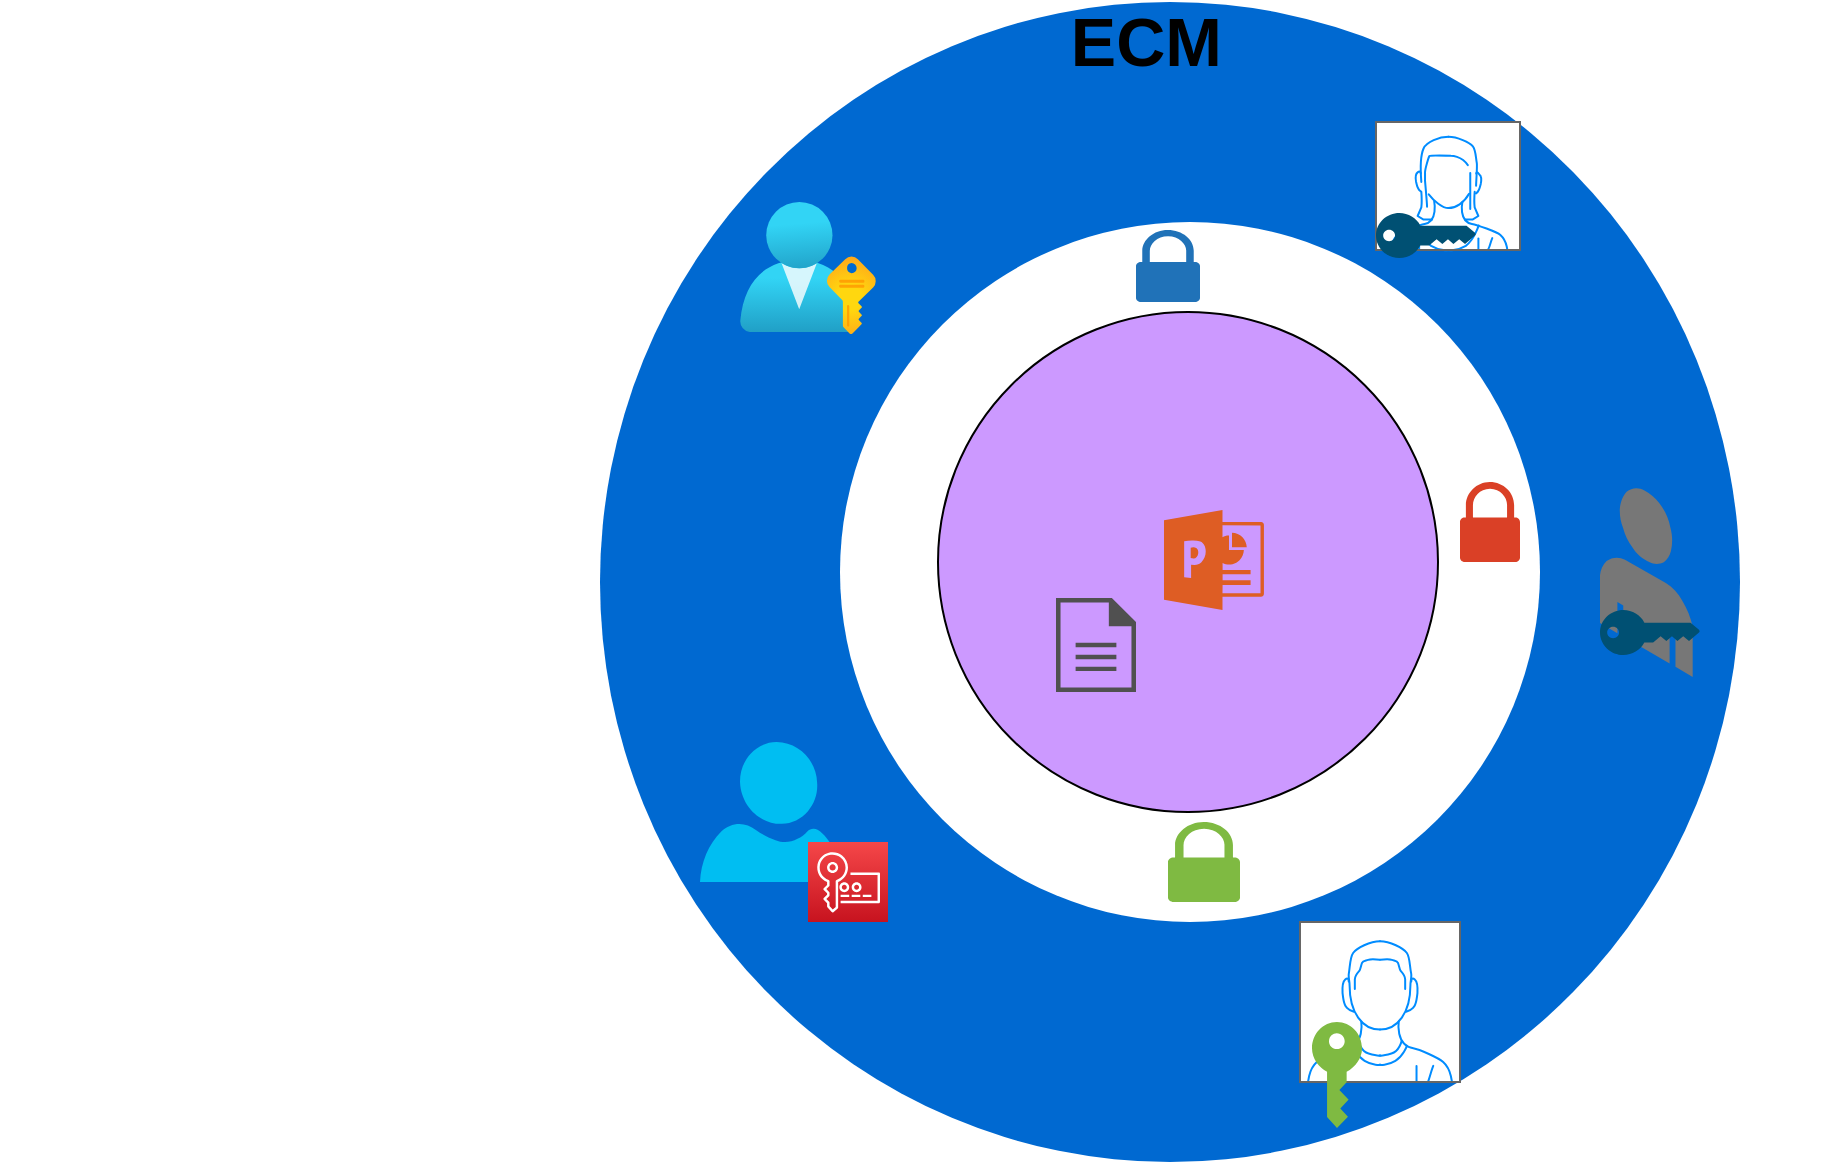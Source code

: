 <mxfile version="15.8.2" type="github">
  <diagram name="Page-1" id="3e8102d1-ef87-2e61-34e1-82d9a586fe2e">
    <mxGraphModel dx="2046" dy="589" grid="1" gridSize="10" guides="1" tooltips="1" connect="1" arrows="1" fold="1" page="1" pageScale="1" pageWidth="1100" pageHeight="850" background="none" math="0" shadow="0">
      <root>
        <mxCell id="0" />
        <mxCell id="1" parent="0" />
        <mxCell id="70666756c84bb93c-1" value="" style="ellipse;whiteSpace=wrap;html=1;rounded=0;shadow=0;comic=0;strokeWidth=1;fontFamily=Verdana;fontSize=14;strokeColor=none;fillColor=#0069D1;" parent="1" vertex="1">
          <mxGeometry x="250" y="80" width="570" height="580" as="geometry" />
        </mxCell>
        <mxCell id="70666756c84bb93c-2" value="" style="ellipse;whiteSpace=wrap;html=1;rounded=0;shadow=0;comic=0;strokeWidth=1;fontFamily=Verdana;fontSize=22;strokeColor=none;fillColor=#ffffff;fontColor=#0069D1;fontStyle=1" parent="1" vertex="1">
          <mxGeometry x="370" y="190" width="350" height="350" as="geometry" />
        </mxCell>
        <mxCell id="x3NgYkP0MZVID1S3G_IZ-7" value="" style="aspect=fixed;html=1;points=[];align=center;image;fontSize=12;image=img/lib/azure2/azure_stack/User_Subscriptions.svg;" vertex="1" parent="1">
          <mxGeometry x="320" y="180" width="68" height="66" as="geometry" />
        </mxCell>
        <mxCell id="x3NgYkP0MZVID1S3G_IZ-10" value="" style="verticalLabelPosition=bottom;html=1;verticalAlign=top;align=center;strokeColor=none;fillColor=#00BEF2;shape=mxgraph.azure.user;" vertex="1" parent="1">
          <mxGeometry x="300" y="450" width="70" height="70" as="geometry" />
        </mxCell>
        <mxCell id="x3NgYkP0MZVID1S3G_IZ-11" value="" style="verticalLabelPosition=bottom;shadow=0;dashed=0;align=center;html=1;verticalAlign=top;strokeWidth=1;shape=mxgraph.mockup.containers.userFemale;strokeColor=#666666;strokeColor2=#008cff;" vertex="1" parent="1">
          <mxGeometry x="638" y="140" width="72" height="64" as="geometry" />
        </mxCell>
        <mxCell id="x3NgYkP0MZVID1S3G_IZ-12" value="" style="verticalLabelPosition=bottom;shadow=0;dashed=0;align=center;html=1;verticalAlign=top;strokeWidth=1;shape=mxgraph.mockup.containers.userMale;strokeColor=#666666;strokeColor2=#008cff;" vertex="1" parent="1">
          <mxGeometry x="600" y="540" width="80" height="80" as="geometry" />
        </mxCell>
        <mxCell id="x3NgYkP0MZVID1S3G_IZ-13" value="" style="verticalLabelPosition=bottom;html=1;verticalAlign=top;strokeWidth=1;align=center;outlineConnect=0;dashed=0;outlineConnect=0;shape=mxgraph.aws3d.end_user;strokeColor=none;fillColor=#777777;aspect=fixed;" vertex="1" parent="1">
          <mxGeometry x="750" y="322.5" width="46.34" height="95" as="geometry" />
        </mxCell>
        <mxCell id="x3NgYkP0MZVID1S3G_IZ-14" value="" style="points=[[0,0.5,0],[0.24,0,0],[0.5,0.28,0],[0.995,0.475,0],[0.5,0.72,0],[0.24,1,0]];verticalLabelPosition=bottom;sketch=0;html=1;verticalAlign=top;aspect=fixed;align=center;pointerEvents=1;shape=mxgraph.cisco19.key;fillColor=#005073;strokeColor=none;" vertex="1" parent="1">
          <mxGeometry x="638" y="185.5" width="50" height="22.5" as="geometry" />
        </mxCell>
        <mxCell id="x3NgYkP0MZVID1S3G_IZ-15" value="" style="points=[[0,0.5,0],[0.24,0,0],[0.5,0.28,0],[0.995,0.475,0],[0.5,0.72,0],[0.24,1,0]];verticalLabelPosition=bottom;sketch=0;html=1;verticalAlign=top;aspect=fixed;align=center;pointerEvents=1;shape=mxgraph.cisco19.key;fillColor=#005073;strokeColor=none;" vertex="1" parent="1">
          <mxGeometry x="750" y="384" width="50" height="22.5" as="geometry" />
        </mxCell>
        <mxCell id="x3NgYkP0MZVID1S3G_IZ-17" value="" style="sketch=0;points=[[0,0,0],[0.25,0,0],[0.5,0,0],[0.75,0,0],[1,0,0],[0,1,0],[0.25,1,0],[0.5,1,0],[0.75,1,0],[1,1,0],[0,0.25,0],[0,0.5,0],[0,0.75,0],[1,0.25,0],[1,0.5,0],[1,0.75,0]];outlineConnect=0;fontColor=#232F3E;gradientColor=#F54749;gradientDirection=north;fillColor=#C7131F;strokeColor=#ffffff;dashed=0;verticalLabelPosition=bottom;verticalAlign=top;align=center;html=1;fontSize=12;fontStyle=0;aspect=fixed;shape=mxgraph.aws4.resourceIcon;resIcon=mxgraph.aws4.key_management_service;" vertex="1" parent="1">
          <mxGeometry x="354" y="500" width="40" height="40" as="geometry" />
        </mxCell>
        <mxCell id="x3NgYkP0MZVID1S3G_IZ-18" value="" style="sketch=0;pointerEvents=1;shadow=0;dashed=0;html=1;strokeColor=none;labelPosition=center;verticalLabelPosition=bottom;verticalAlign=top;outlineConnect=0;align=center;shape=mxgraph.office.security.lock_protected;fillColor=#2072B8;" vertex="1" parent="1">
          <mxGeometry x="518" y="194" width="32" height="36" as="geometry" />
        </mxCell>
        <mxCell id="x3NgYkP0MZVID1S3G_IZ-19" value="" style="sketch=0;pointerEvents=1;shadow=0;dashed=0;html=1;strokeColor=none;labelPosition=center;verticalLabelPosition=bottom;verticalAlign=top;outlineConnect=0;align=center;shape=mxgraph.office.security.lock_protected;fillColor=#DA4026;" vertex="1" parent="1">
          <mxGeometry x="680" y="320" width="30" height="40" as="geometry" />
        </mxCell>
        <mxCell id="x3NgYkP0MZVID1S3G_IZ-20" value="" style="shape=image;html=1;verticalAlign=top;verticalLabelPosition=bottom;labelBackgroundColor=#ffffff;imageAspect=0;aspect=fixed;image=https://cdn2.iconfinder.com/data/icons/woothemes/PNG/intruder.png" vertex="1" parent="1">
          <mxGeometry x="183" y="130" width="78" height="78" as="geometry" />
        </mxCell>
        <mxCell id="x3NgYkP0MZVID1S3G_IZ-21" value="" style="shape=image;html=1;verticalAlign=top;verticalLabelPosition=bottom;labelBackgroundColor=#ffffff;imageAspect=0;aspect=fixed;image=https://cdn0.iconfinder.com/data/icons/kameleon-free-pack-rounded/110/Hacker-128.png" vertex="1" parent="1">
          <mxGeometry x="780" y="112.5" width="90" height="90" as="geometry" />
        </mxCell>
        <mxCell id="x3NgYkP0MZVID1S3G_IZ-22" value="" style="shape=image;html=1;verticalAlign=top;verticalLabelPosition=bottom;labelBackgroundColor=#ffffff;imageAspect=0;aspect=fixed;image=https://cdn1.iconfinder.com/data/icons/competitive-strategy-and-corporate-training/512/567_Detective_hacker_incognito_spy_thief_cyber_spot_security-128.png" vertex="1" parent="1">
          <mxGeometry x="780" y="562" width="88" height="88" as="geometry" />
        </mxCell>
        <mxCell id="x3NgYkP0MZVID1S3G_IZ-23" value="" style="shape=image;html=1;verticalAlign=top;verticalLabelPosition=bottom;labelBackgroundColor=#ffffff;imageAspect=0;aspect=fixed;image=https://cdn0.iconfinder.com/data/icons/kameleon-free-pack/110/Hacker-128.png" vertex="1" parent="1">
          <mxGeometry x="172" y="530" width="100" height="100" as="geometry" />
        </mxCell>
        <mxCell id="x3NgYkP0MZVID1S3G_IZ-25" value="" style="sketch=0;pointerEvents=1;shadow=0;dashed=0;html=1;strokeColor=none;labelPosition=center;verticalLabelPosition=bottom;verticalAlign=top;outlineConnect=0;align=center;shape=mxgraph.office.security.key_permissions;fillColor=#7FBA42;" vertex="1" parent="1">
          <mxGeometry x="606" y="590" width="25" height="53" as="geometry" />
        </mxCell>
        <mxCell id="x3NgYkP0MZVID1S3G_IZ-26" value="" style="sketch=0;pointerEvents=1;shadow=0;dashed=0;html=1;strokeColor=none;labelPosition=center;verticalLabelPosition=bottom;verticalAlign=top;outlineConnect=0;align=center;shape=mxgraph.office.security.lock_protected;fillColor=#7FBA42;" vertex="1" parent="1">
          <mxGeometry x="534" y="490" width="36" height="40" as="geometry" />
        </mxCell>
        <mxCell id="x3NgYkP0MZVID1S3G_IZ-28" value="" style="ellipse;whiteSpace=wrap;html=1;aspect=fixed;fillColor=#CC99FF;" vertex="1" parent="1">
          <mxGeometry x="419" y="235" width="250" height="250" as="geometry" />
        </mxCell>
        <mxCell id="x3NgYkP0MZVID1S3G_IZ-2" value="" style="sketch=0;aspect=fixed;pointerEvents=1;shadow=0;dashed=0;html=1;strokeColor=none;labelPosition=center;verticalLabelPosition=bottom;verticalAlign=top;align=center;shape=mxgraph.mscae.other.powerpoint;fillColor=#DE5D24;" vertex="1" parent="1">
          <mxGeometry x="532" y="334" width="50" height="50" as="geometry" />
        </mxCell>
        <mxCell id="x3NgYkP0MZVID1S3G_IZ-3" value="" style="shape=image;html=1;verticalAlign=top;verticalLabelPosition=bottom;labelBackgroundColor=#ffffff;imageAspect=0;aspect=fixed;image=https://cdn0.iconfinder.com/data/icons/logos-microsoft-office-365/128/Microsoft_Office-10-128.png" vertex="1" parent="1">
          <mxGeometry x="468" y="274" width="60" height="60" as="geometry" />
        </mxCell>
        <mxCell id="x3NgYkP0MZVID1S3G_IZ-5" value="" style="sketch=0;pointerEvents=1;shadow=0;dashed=0;html=1;strokeColor=none;fillColor=#505050;labelPosition=center;verticalLabelPosition=bottom;verticalAlign=top;outlineConnect=0;align=center;shape=mxgraph.office.concepts.document;" vertex="1" parent="1">
          <mxGeometry x="478" y="378" width="40" height="47" as="geometry" />
        </mxCell>
        <mxCell id="x3NgYkP0MZVID1S3G_IZ-4" value="" style="shape=image;html=1;verticalAlign=top;verticalLabelPosition=bottom;labelBackgroundColor=#ffffff;imageAspect=0;aspect=fixed;image=https://cdn0.iconfinder.com/data/icons/logos-microsoft-office-365/128/Microsoft_Office-02-128.png" vertex="1" parent="1">
          <mxGeometry x="570" y="264" width="50" height="50" as="geometry" />
        </mxCell>
        <mxCell id="x3NgYkP0MZVID1S3G_IZ-30" value="" style="shape=image;html=1;verticalAlign=top;verticalLabelPosition=bottom;labelBackgroundColor=#ffffff;imageAspect=0;aspect=fixed;image=https://cdn1.iconfinder.com/data/icons/material-core/23/lock-outline-128.png;fillColor=#E4FFD9;" vertex="1" parent="1">
          <mxGeometry x="372" y="320" width="47" height="47" as="geometry" />
        </mxCell>
        <mxCell id="x3NgYkP0MZVID1S3G_IZ-31" value="" style="shape=image;html=1;verticalAlign=top;verticalLabelPosition=bottom;labelBackgroundColor=#ffffff;imageAspect=0;aspect=fixed;image=https://cdn0.iconfinder.com/data/icons/logos-microsoft-office-365/128/Microsoft_Office_Mesa_de_trabajo_1-128.png;fillColor=#CC99FF;" vertex="1" parent="1">
          <mxGeometry x="592.5" y="375.5" width="52" height="52" as="geometry" />
        </mxCell>
        <mxCell id="x3NgYkP0MZVID1S3G_IZ-32" value="&lt;font style=&quot;font-size: 31px&quot;&gt;&amp;nbsp; &amp;nbsp; &amp;nbsp; &amp;nbsp; &amp;nbsp; &amp;nbsp; &amp;nbsp; &amp;nbsp; &amp;nbsp; &amp;nbsp; &amp;nbsp; &amp;nbsp; &amp;nbsp; &amp;nbsp; &amp;nbsp; &amp;nbsp; &amp;nbsp; &amp;nbsp; &amp;nbsp; &amp;nbsp; &amp;nbsp; &amp;nbsp; &amp;nbsp; &amp;nbsp; &amp;nbsp; &amp;nbsp; &amp;nbsp; &amp;nbsp; &amp;nbsp; &amp;nbsp; &amp;nbsp;&lt;/font&gt;&lt;font style=&quot;font-size: 34px&quot;&gt;&lt;b&gt;ECM&lt;/b&gt;&lt;/font&gt;" style="text;html=1;align=center;verticalAlign=middle;resizable=0;points=[];autosize=1;strokeColor=none;fillColor=none;" vertex="1" parent="1">
          <mxGeometry x="-50" y="85" width="620" height="30" as="geometry" />
        </mxCell>
      </root>
    </mxGraphModel>
  </diagram>
</mxfile>
